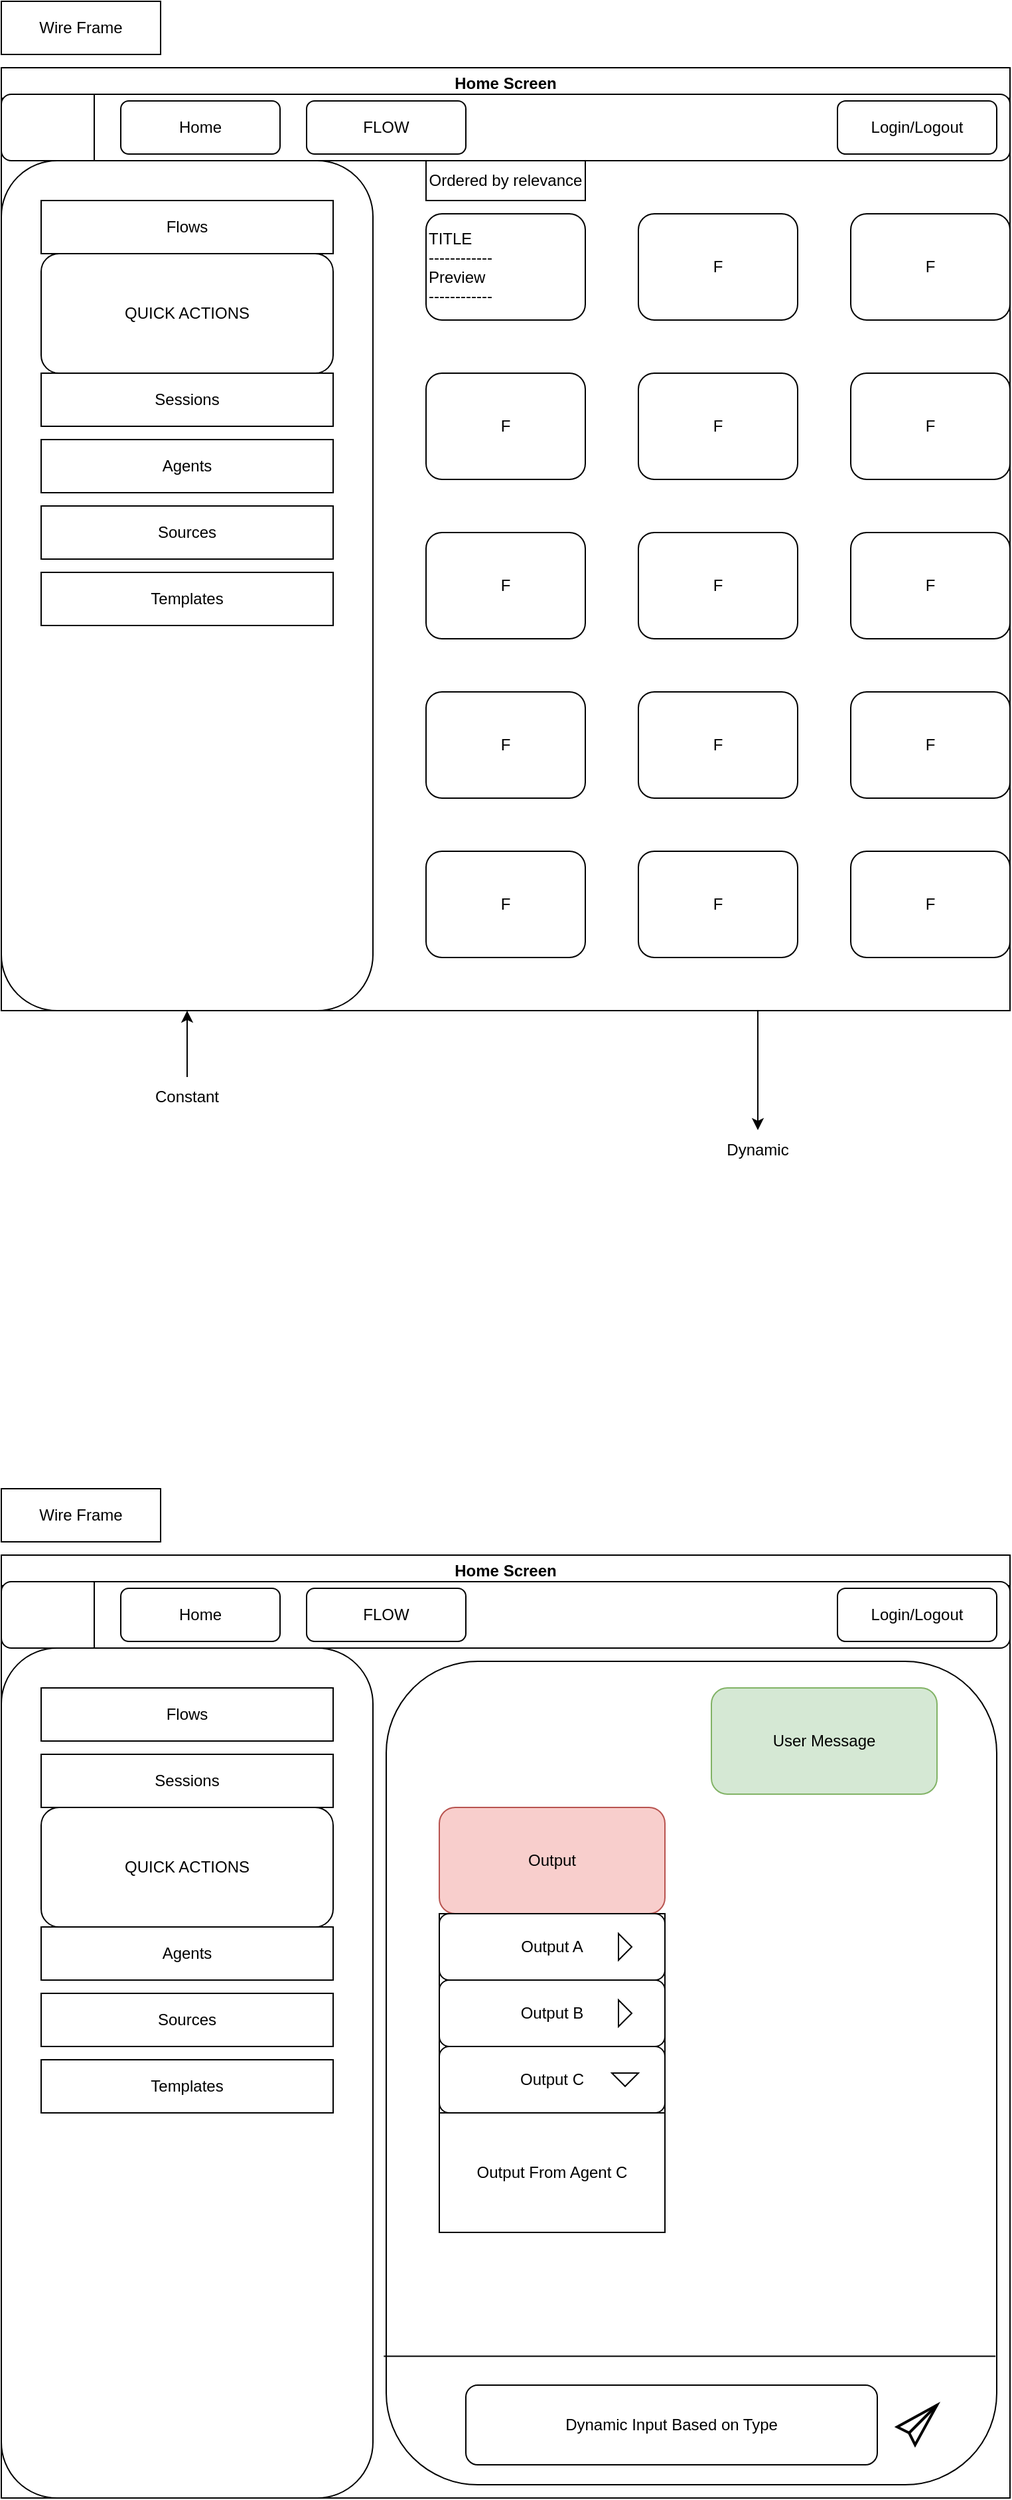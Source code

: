 <mxfile pages="3">
    <diagram id="xpqtqhDFAHJONOQXKWAr" name="Page-2">
        <mxGraphModel dx="165" dy="251" grid="1" gridSize="10" guides="1" tooltips="1" connect="1" arrows="1" fold="1" page="1" pageScale="1" pageWidth="850" pageHeight="1100" math="0" shadow="0">
            <root>
                <mxCell id="0"/>
                <mxCell id="1" parent="0"/>
                <mxCell id="eVLgRbJ7molbJ6r9GQD8-2" value="Wire Frame" style="rounded=0;whiteSpace=wrap;html=1;" parent="1" vertex="1">
                    <mxGeometry x="40" y="40" width="120" height="40" as="geometry"/>
                </mxCell>
                <mxCell id="eVLgRbJ7molbJ6r9GQD8-100" style="edgeStyle=orthogonalEdgeStyle;rounded=0;orthogonalLoop=1;jettySize=auto;html=1;exitX=0.75;exitY=1;exitDx=0;exitDy=0;entryX=0.5;entryY=0;entryDx=0;entryDy=0;" parent="1" source="eVLgRbJ7molbJ6r9GQD8-4" target="eVLgRbJ7molbJ6r9GQD8-99" edge="1">
                    <mxGeometry relative="1" as="geometry"/>
                </mxCell>
                <mxCell id="eVLgRbJ7molbJ6r9GQD8-4" value="Home Screen" style="swimlane;whiteSpace=wrap;html=1;" parent="1" vertex="1">
                    <mxGeometry x="40" y="90" width="760" height="710" as="geometry">
                        <mxRectangle x="40" y="90" width="120" height="30" as="alternateBounds"/>
                    </mxGeometry>
                </mxCell>
                <mxCell id="eVLgRbJ7molbJ6r9GQD8-5" value="" style="rounded=1;whiteSpace=wrap;html=1;align=left;" parent="eVLgRbJ7molbJ6r9GQD8-4" vertex="1">
                    <mxGeometry y="20" width="760" height="50" as="geometry"/>
                </mxCell>
                <mxCell id="eVLgRbJ7molbJ6r9GQD8-7" value="" style="shape=image;html=1;verticalAlign=top;verticalLabelPosition=bottom;labelBackgroundColor=#ffffff;imageAspect=0;aspect=fixed;image=https://cdn2.iconfinder.com/data/icons/boxicons-solid-vol-1/24/bxs-brain-128.png" parent="eVLgRbJ7molbJ6r9GQD8-4" vertex="1">
                    <mxGeometry x="10" y="25" width="40" height="40" as="geometry"/>
                </mxCell>
                <mxCell id="eVLgRbJ7molbJ6r9GQD8-8" value="Home" style="rounded=1;whiteSpace=wrap;html=1;" parent="eVLgRbJ7molbJ6r9GQD8-4" vertex="1">
                    <mxGeometry x="90" y="25" width="120" height="40" as="geometry"/>
                </mxCell>
                <mxCell id="eVLgRbJ7molbJ6r9GQD8-9" value="FLOW" style="rounded=1;whiteSpace=wrap;html=1;" parent="eVLgRbJ7molbJ6r9GQD8-4" vertex="1">
                    <mxGeometry x="230" y="25" width="120" height="40" as="geometry"/>
                </mxCell>
                <mxCell id="eVLgRbJ7molbJ6r9GQD8-10" value="Login/Logout" style="rounded=1;whiteSpace=wrap;html=1;" parent="eVLgRbJ7molbJ6r9GQD8-4" vertex="1">
                    <mxGeometry x="630" y="25" width="120" height="40" as="geometry"/>
                </mxCell>
                <mxCell id="eVLgRbJ7molbJ6r9GQD8-11" value="" style="rounded=1;whiteSpace=wrap;html=1;" parent="eVLgRbJ7molbJ6r9GQD8-4" vertex="1">
                    <mxGeometry y="70" width="280" height="640" as="geometry"/>
                </mxCell>
                <mxCell id="eVLgRbJ7molbJ6r9GQD8-12" value="Flows" style="rounded=0;whiteSpace=wrap;html=1;" parent="eVLgRbJ7molbJ6r9GQD8-4" vertex="1">
                    <mxGeometry x="30" y="100" width="220" height="40" as="geometry"/>
                </mxCell>
                <mxCell id="eVLgRbJ7molbJ6r9GQD8-13" value="Sessions" style="rounded=0;whiteSpace=wrap;html=1;" parent="eVLgRbJ7molbJ6r9GQD8-4" vertex="1">
                    <mxGeometry x="30" y="230" width="220" height="40" as="geometry"/>
                </mxCell>
                <mxCell id="eVLgRbJ7molbJ6r9GQD8-14" value="Agents" style="rounded=0;whiteSpace=wrap;html=1;" parent="eVLgRbJ7molbJ6r9GQD8-4" vertex="1">
                    <mxGeometry x="30" y="280" width="220" height="40" as="geometry"/>
                </mxCell>
                <mxCell id="eVLgRbJ7molbJ6r9GQD8-15" value="Templates" style="rounded=0;whiteSpace=wrap;html=1;" parent="eVLgRbJ7molbJ6r9GQD8-4" vertex="1">
                    <mxGeometry x="30" y="380" width="220" height="40" as="geometry"/>
                </mxCell>
                <mxCell id="eVLgRbJ7molbJ6r9GQD8-16" value="Sources" style="rounded=0;whiteSpace=wrap;html=1;" parent="eVLgRbJ7molbJ6r9GQD8-4" vertex="1">
                    <mxGeometry x="30" y="330" width="220" height="40" as="geometry"/>
                </mxCell>
                <mxCell id="eVLgRbJ7molbJ6r9GQD8-17" value="QUICK ACTIONS" style="rounded=1;whiteSpace=wrap;html=1;" parent="eVLgRbJ7molbJ6r9GQD8-4" vertex="1">
                    <mxGeometry x="30" y="140" width="220" height="90" as="geometry"/>
                </mxCell>
                <mxCell id="eVLgRbJ7molbJ6r9GQD8-18" value="TITLE&lt;br&gt;------------&lt;br&gt;Preview&lt;br&gt;------------" style="rounded=1;whiteSpace=wrap;html=1;align=left;" parent="eVLgRbJ7molbJ6r9GQD8-4" vertex="1">
                    <mxGeometry x="320" y="110" width="120" height="80" as="geometry"/>
                </mxCell>
                <mxCell id="eVLgRbJ7molbJ6r9GQD8-19" value="F" style="rounded=1;whiteSpace=wrap;html=1;" parent="eVLgRbJ7molbJ6r9GQD8-4" vertex="1">
                    <mxGeometry x="480" y="110" width="120" height="80" as="geometry"/>
                </mxCell>
                <mxCell id="eVLgRbJ7molbJ6r9GQD8-20" value="F" style="rounded=1;whiteSpace=wrap;html=1;" parent="eVLgRbJ7molbJ6r9GQD8-4" vertex="1">
                    <mxGeometry x="640" y="110" width="120" height="80" as="geometry"/>
                </mxCell>
                <mxCell id="eVLgRbJ7molbJ6r9GQD8-21" value="F" style="rounded=1;whiteSpace=wrap;html=1;" parent="eVLgRbJ7molbJ6r9GQD8-4" vertex="1">
                    <mxGeometry x="320" y="230" width="120" height="80" as="geometry"/>
                </mxCell>
                <mxCell id="eVLgRbJ7molbJ6r9GQD8-22" value="F" style="rounded=1;whiteSpace=wrap;html=1;" parent="eVLgRbJ7molbJ6r9GQD8-4" vertex="1">
                    <mxGeometry x="480" y="230" width="120" height="80" as="geometry"/>
                </mxCell>
                <mxCell id="eVLgRbJ7molbJ6r9GQD8-28" value="F" style="rounded=1;whiteSpace=wrap;html=1;" parent="eVLgRbJ7molbJ6r9GQD8-4" vertex="1">
                    <mxGeometry x="640" y="230" width="120" height="80" as="geometry"/>
                </mxCell>
                <mxCell id="eVLgRbJ7molbJ6r9GQD8-30" value="F" style="rounded=1;whiteSpace=wrap;html=1;" parent="eVLgRbJ7molbJ6r9GQD8-4" vertex="1">
                    <mxGeometry x="320" y="350" width="120" height="80" as="geometry"/>
                </mxCell>
                <mxCell id="eVLgRbJ7molbJ6r9GQD8-31" value="F" style="rounded=1;whiteSpace=wrap;html=1;" parent="eVLgRbJ7molbJ6r9GQD8-4" vertex="1">
                    <mxGeometry x="480" y="350" width="120" height="80" as="geometry"/>
                </mxCell>
                <mxCell id="eVLgRbJ7molbJ6r9GQD8-32" value="F" style="rounded=1;whiteSpace=wrap;html=1;" parent="eVLgRbJ7molbJ6r9GQD8-4" vertex="1">
                    <mxGeometry x="640" y="350" width="120" height="80" as="geometry"/>
                </mxCell>
                <mxCell id="eVLgRbJ7molbJ6r9GQD8-33" value="F" style="rounded=1;whiteSpace=wrap;html=1;" parent="eVLgRbJ7molbJ6r9GQD8-4" vertex="1">
                    <mxGeometry x="320" y="470" width="120" height="80" as="geometry"/>
                </mxCell>
                <mxCell id="eVLgRbJ7molbJ6r9GQD8-34" value="F" style="rounded=1;whiteSpace=wrap;html=1;" parent="eVLgRbJ7molbJ6r9GQD8-4" vertex="1">
                    <mxGeometry x="480" y="470" width="120" height="80" as="geometry"/>
                </mxCell>
                <mxCell id="eVLgRbJ7molbJ6r9GQD8-35" value="F" style="rounded=1;whiteSpace=wrap;html=1;" parent="eVLgRbJ7molbJ6r9GQD8-4" vertex="1">
                    <mxGeometry x="640" y="470" width="120" height="80" as="geometry"/>
                </mxCell>
                <mxCell id="eVLgRbJ7molbJ6r9GQD8-36" value="Ordered by relevance" style="rounded=0;whiteSpace=wrap;html=1;" parent="eVLgRbJ7molbJ6r9GQD8-4" vertex="1">
                    <mxGeometry x="320" y="70" width="120" height="30" as="geometry"/>
                </mxCell>
                <mxCell id="eVLgRbJ7molbJ6r9GQD8-37" value="F" style="rounded=1;whiteSpace=wrap;html=1;" parent="eVLgRbJ7molbJ6r9GQD8-4" vertex="1">
                    <mxGeometry x="320" y="590" width="120" height="80" as="geometry"/>
                </mxCell>
                <mxCell id="eVLgRbJ7molbJ6r9GQD8-38" value="F" style="rounded=1;whiteSpace=wrap;html=1;" parent="eVLgRbJ7molbJ6r9GQD8-4" vertex="1">
                    <mxGeometry x="480" y="590" width="120" height="80" as="geometry"/>
                </mxCell>
                <mxCell id="eVLgRbJ7molbJ6r9GQD8-39" value="F" style="rounded=1;whiteSpace=wrap;html=1;" parent="eVLgRbJ7molbJ6r9GQD8-4" vertex="1">
                    <mxGeometry x="640" y="590" width="120" height="80" as="geometry"/>
                </mxCell>
                <mxCell id="eVLgRbJ7molbJ6r9GQD8-41" value="" style="endArrow=none;html=1;rounded=0;entryX=0.25;entryY=0;entryDx=0;entryDy=0;" parent="eVLgRbJ7molbJ6r9GQD8-4" target="eVLgRbJ7molbJ6r9GQD8-11" edge="1">
                    <mxGeometry width="50" height="50" relative="1" as="geometry">
                        <mxPoint x="70" y="20" as="sourcePoint"/>
                        <mxPoint x="410" y="320" as="targetPoint"/>
                    </mxGeometry>
                </mxCell>
                <mxCell id="eVLgRbJ7molbJ6r9GQD8-42" value="Wire Frame" style="rounded=0;whiteSpace=wrap;html=1;" parent="1" vertex="1">
                    <mxGeometry x="40" y="1160" width="120" height="40" as="geometry"/>
                </mxCell>
                <mxCell id="eVLgRbJ7molbJ6r9GQD8-43" value="Home Screen" style="swimlane;whiteSpace=wrap;html=1;" parent="1" vertex="1">
                    <mxGeometry x="40" y="1210" width="760" height="710" as="geometry">
                        <mxRectangle x="40" y="90" width="120" height="30" as="alternateBounds"/>
                    </mxGeometry>
                </mxCell>
                <mxCell id="eVLgRbJ7molbJ6r9GQD8-44" value="" style="rounded=1;whiteSpace=wrap;html=1;align=left;" parent="eVLgRbJ7molbJ6r9GQD8-43" vertex="1">
                    <mxGeometry y="20" width="760" height="50" as="geometry"/>
                </mxCell>
                <mxCell id="eVLgRbJ7molbJ6r9GQD8-45" value="" style="shape=image;html=1;verticalAlign=top;verticalLabelPosition=bottom;labelBackgroundColor=#ffffff;imageAspect=0;aspect=fixed;image=https://cdn2.iconfinder.com/data/icons/boxicons-solid-vol-1/24/bxs-brain-128.png" parent="eVLgRbJ7molbJ6r9GQD8-43" vertex="1">
                    <mxGeometry x="10" y="25" width="40" height="40" as="geometry"/>
                </mxCell>
                <mxCell id="eVLgRbJ7molbJ6r9GQD8-46" value="Home" style="rounded=1;whiteSpace=wrap;html=1;" parent="eVLgRbJ7molbJ6r9GQD8-43" vertex="1">
                    <mxGeometry x="90" y="25" width="120" height="40" as="geometry"/>
                </mxCell>
                <mxCell id="eVLgRbJ7molbJ6r9GQD8-47" value="FLOW" style="rounded=1;whiteSpace=wrap;html=1;" parent="eVLgRbJ7molbJ6r9GQD8-43" vertex="1">
                    <mxGeometry x="230" y="25" width="120" height="40" as="geometry"/>
                </mxCell>
                <mxCell id="eVLgRbJ7molbJ6r9GQD8-48" value="Login/Logout" style="rounded=1;whiteSpace=wrap;html=1;" parent="eVLgRbJ7molbJ6r9GQD8-43" vertex="1">
                    <mxGeometry x="630" y="25" width="120" height="40" as="geometry"/>
                </mxCell>
                <mxCell id="eVLgRbJ7molbJ6r9GQD8-49" value="" style="rounded=1;whiteSpace=wrap;html=1;" parent="eVLgRbJ7molbJ6r9GQD8-43" vertex="1">
                    <mxGeometry y="70" width="280" height="640" as="geometry"/>
                </mxCell>
                <mxCell id="eVLgRbJ7molbJ6r9GQD8-50" value="Flows" style="rounded=0;whiteSpace=wrap;html=1;" parent="eVLgRbJ7molbJ6r9GQD8-43" vertex="1">
                    <mxGeometry x="30" y="100" width="220" height="40" as="geometry"/>
                </mxCell>
                <mxCell id="eVLgRbJ7molbJ6r9GQD8-51" value="Sessions" style="rounded=0;whiteSpace=wrap;html=1;" parent="eVLgRbJ7molbJ6r9GQD8-43" vertex="1">
                    <mxGeometry x="30" y="150" width="220" height="40" as="geometry"/>
                </mxCell>
                <mxCell id="eVLgRbJ7molbJ6r9GQD8-52" value="Agents" style="rounded=0;whiteSpace=wrap;html=1;" parent="eVLgRbJ7molbJ6r9GQD8-43" vertex="1">
                    <mxGeometry x="30" y="280" width="220" height="40" as="geometry"/>
                </mxCell>
                <mxCell id="eVLgRbJ7molbJ6r9GQD8-53" value="Templates" style="rounded=0;whiteSpace=wrap;html=1;" parent="eVLgRbJ7molbJ6r9GQD8-43" vertex="1">
                    <mxGeometry x="30" y="380" width="220" height="40" as="geometry"/>
                </mxCell>
                <mxCell id="eVLgRbJ7molbJ6r9GQD8-54" value="Sources" style="rounded=0;whiteSpace=wrap;html=1;" parent="eVLgRbJ7molbJ6r9GQD8-43" vertex="1">
                    <mxGeometry x="30" y="330" width="220" height="40" as="geometry"/>
                </mxCell>
                <mxCell id="eVLgRbJ7molbJ6r9GQD8-55" value="QUICK ACTIONS" style="rounded=1;whiteSpace=wrap;html=1;" parent="eVLgRbJ7molbJ6r9GQD8-43" vertex="1">
                    <mxGeometry x="30" y="190" width="220" height="90" as="geometry"/>
                </mxCell>
                <mxCell id="eVLgRbJ7molbJ6r9GQD8-72" value="" style="endArrow=none;html=1;rounded=0;entryX=0.25;entryY=0;entryDx=0;entryDy=0;" parent="eVLgRbJ7molbJ6r9GQD8-43" target="eVLgRbJ7molbJ6r9GQD8-49" edge="1">
                    <mxGeometry width="50" height="50" relative="1" as="geometry">
                        <mxPoint x="70" y="20" as="sourcePoint"/>
                        <mxPoint x="410" y="320" as="targetPoint"/>
                    </mxGeometry>
                </mxCell>
                <mxCell id="eVLgRbJ7molbJ6r9GQD8-73" value="" style="rounded=1;whiteSpace=wrap;html=1;" parent="eVLgRbJ7molbJ6r9GQD8-43" vertex="1">
                    <mxGeometry x="290" y="80" width="460" height="620" as="geometry"/>
                </mxCell>
                <mxCell id="eVLgRbJ7molbJ6r9GQD8-74" value="" style="endArrow=none;html=1;rounded=0;exitX=-0.004;exitY=0.844;exitDx=0;exitDy=0;exitPerimeter=0;entryX=0.998;entryY=0.844;entryDx=0;entryDy=0;entryPerimeter=0;" parent="eVLgRbJ7molbJ6r9GQD8-43" source="eVLgRbJ7molbJ6r9GQD8-73" target="eVLgRbJ7molbJ6r9GQD8-73" edge="1">
                    <mxGeometry width="50" height="50" relative="1" as="geometry">
                        <mxPoint x="360" y="400" as="sourcePoint"/>
                        <mxPoint x="410" y="350" as="targetPoint"/>
                    </mxGeometry>
                </mxCell>
                <mxCell id="eVLgRbJ7molbJ6r9GQD8-75" value="" style="html=1;verticalLabelPosition=bottom;align=center;labelBackgroundColor=#ffffff;verticalAlign=top;strokeWidth=2;strokeColor=#000000;shadow=0;dashed=0;shape=mxgraph.ios7.icons.pointer;" parent="eVLgRbJ7molbJ6r9GQD8-43" vertex="1">
                    <mxGeometry x="675" y="640" width="30" height="30" as="geometry"/>
                </mxCell>
                <mxCell id="eVLgRbJ7molbJ6r9GQD8-78" value="Dynamic Input Based on Type" style="rounded=1;whiteSpace=wrap;html=1;" parent="eVLgRbJ7molbJ6r9GQD8-43" vertex="1">
                    <mxGeometry x="350" y="625" width="310" height="60" as="geometry"/>
                </mxCell>
                <mxCell id="eVLgRbJ7molbJ6r9GQD8-80" value="Output" style="rounded=1;whiteSpace=wrap;html=1;fillColor=#f8cecc;strokeColor=#b85450;" parent="eVLgRbJ7molbJ6r9GQD8-43" vertex="1">
                    <mxGeometry x="330" y="190" width="170" height="80" as="geometry"/>
                </mxCell>
                <mxCell id="eVLgRbJ7molbJ6r9GQD8-81" value="User Message" style="rounded=1;whiteSpace=wrap;html=1;fillColor=#d5e8d4;strokeColor=#82b366;" parent="eVLgRbJ7molbJ6r9GQD8-43" vertex="1">
                    <mxGeometry x="535" y="100" width="170" height="80" as="geometry"/>
                </mxCell>
                <mxCell id="eVLgRbJ7molbJ6r9GQD8-82" value="&lt;hr&gt;" style="rounded=0;whiteSpace=wrap;html=1;" parent="eVLgRbJ7molbJ6r9GQD8-43" vertex="1">
                    <mxGeometry x="330" y="270" width="170" height="240" as="geometry"/>
                </mxCell>
                <mxCell id="eVLgRbJ7molbJ6r9GQD8-83" value="Output A" style="rounded=1;whiteSpace=wrap;html=1;" parent="eVLgRbJ7molbJ6r9GQD8-43" vertex="1">
                    <mxGeometry x="330" y="270" width="170" height="50" as="geometry"/>
                </mxCell>
                <mxCell id="eVLgRbJ7molbJ6r9GQD8-84" value="Output B" style="rounded=1;whiteSpace=wrap;html=1;" parent="eVLgRbJ7molbJ6r9GQD8-43" vertex="1">
                    <mxGeometry x="330" y="320" width="170" height="50" as="geometry"/>
                </mxCell>
                <mxCell id="eVLgRbJ7molbJ6r9GQD8-85" value="Output C" style="rounded=1;whiteSpace=wrap;html=1;" parent="eVLgRbJ7molbJ6r9GQD8-43" vertex="1">
                    <mxGeometry x="330" y="370" width="170" height="50" as="geometry"/>
                </mxCell>
                <mxCell id="eVLgRbJ7molbJ6r9GQD8-87" value="" style="triangle;whiteSpace=wrap;html=1;direction=south;" parent="eVLgRbJ7molbJ6r9GQD8-43" vertex="1">
                    <mxGeometry x="460" y="390" width="20" height="10" as="geometry"/>
                </mxCell>
                <mxCell id="eVLgRbJ7molbJ6r9GQD8-94" value="Output From Agent C" style="rounded=0;whiteSpace=wrap;html=1;" parent="eVLgRbJ7molbJ6r9GQD8-43" vertex="1">
                    <mxGeometry x="330" y="420" width="170" height="90" as="geometry"/>
                </mxCell>
                <mxCell id="eVLgRbJ7molbJ6r9GQD8-95" value="" style="triangle;whiteSpace=wrap;html=1;direction=east;" parent="eVLgRbJ7molbJ6r9GQD8-43" vertex="1">
                    <mxGeometry x="465" y="335" width="10" height="20" as="geometry"/>
                </mxCell>
                <mxCell id="eVLgRbJ7molbJ6r9GQD8-96" value="" style="triangle;whiteSpace=wrap;html=1;direction=east;" parent="eVLgRbJ7molbJ6r9GQD8-43" vertex="1">
                    <mxGeometry x="465" y="285" width="10" height="20" as="geometry"/>
                </mxCell>
                <mxCell id="eVLgRbJ7molbJ6r9GQD8-98" style="edgeStyle=orthogonalEdgeStyle;rounded=0;orthogonalLoop=1;jettySize=auto;html=1;exitX=0.5;exitY=0;exitDx=0;exitDy=0;entryX=0.5;entryY=1;entryDx=0;entryDy=0;" parent="1" source="eVLgRbJ7molbJ6r9GQD8-97" target="eVLgRbJ7molbJ6r9GQD8-11" edge="1">
                    <mxGeometry relative="1" as="geometry"/>
                </mxCell>
                <mxCell id="eVLgRbJ7molbJ6r9GQD8-97" value="Constant" style="text;html=1;strokeColor=none;fillColor=none;align=center;verticalAlign=middle;whiteSpace=wrap;rounded=0;" parent="1" vertex="1">
                    <mxGeometry x="150" y="850" width="60" height="30" as="geometry"/>
                </mxCell>
                <mxCell id="eVLgRbJ7molbJ6r9GQD8-99" value="Dynamic" style="text;html=1;strokeColor=none;fillColor=none;align=center;verticalAlign=middle;whiteSpace=wrap;rounded=0;" parent="1" vertex="1">
                    <mxGeometry x="580" y="890" width="60" height="30" as="geometry"/>
                </mxCell>
            </root>
        </mxGraphModel>
    </diagram>
    <diagram id="6SEeY4Vdv8REBH1c2hb8" name="Page-3">
        <mxGraphModel dx="1434" dy="828" grid="1" gridSize="10" guides="1" tooltips="1" connect="1" arrows="1" fold="1" page="1" pageScale="1" pageWidth="850" pageHeight="1100" math="0" shadow="0">
            <root>
                <mxCell id="0"/>
                <mxCell id="1" parent="0"/>
            </root>
        </mxGraphModel>
    </diagram>
</mxfile>